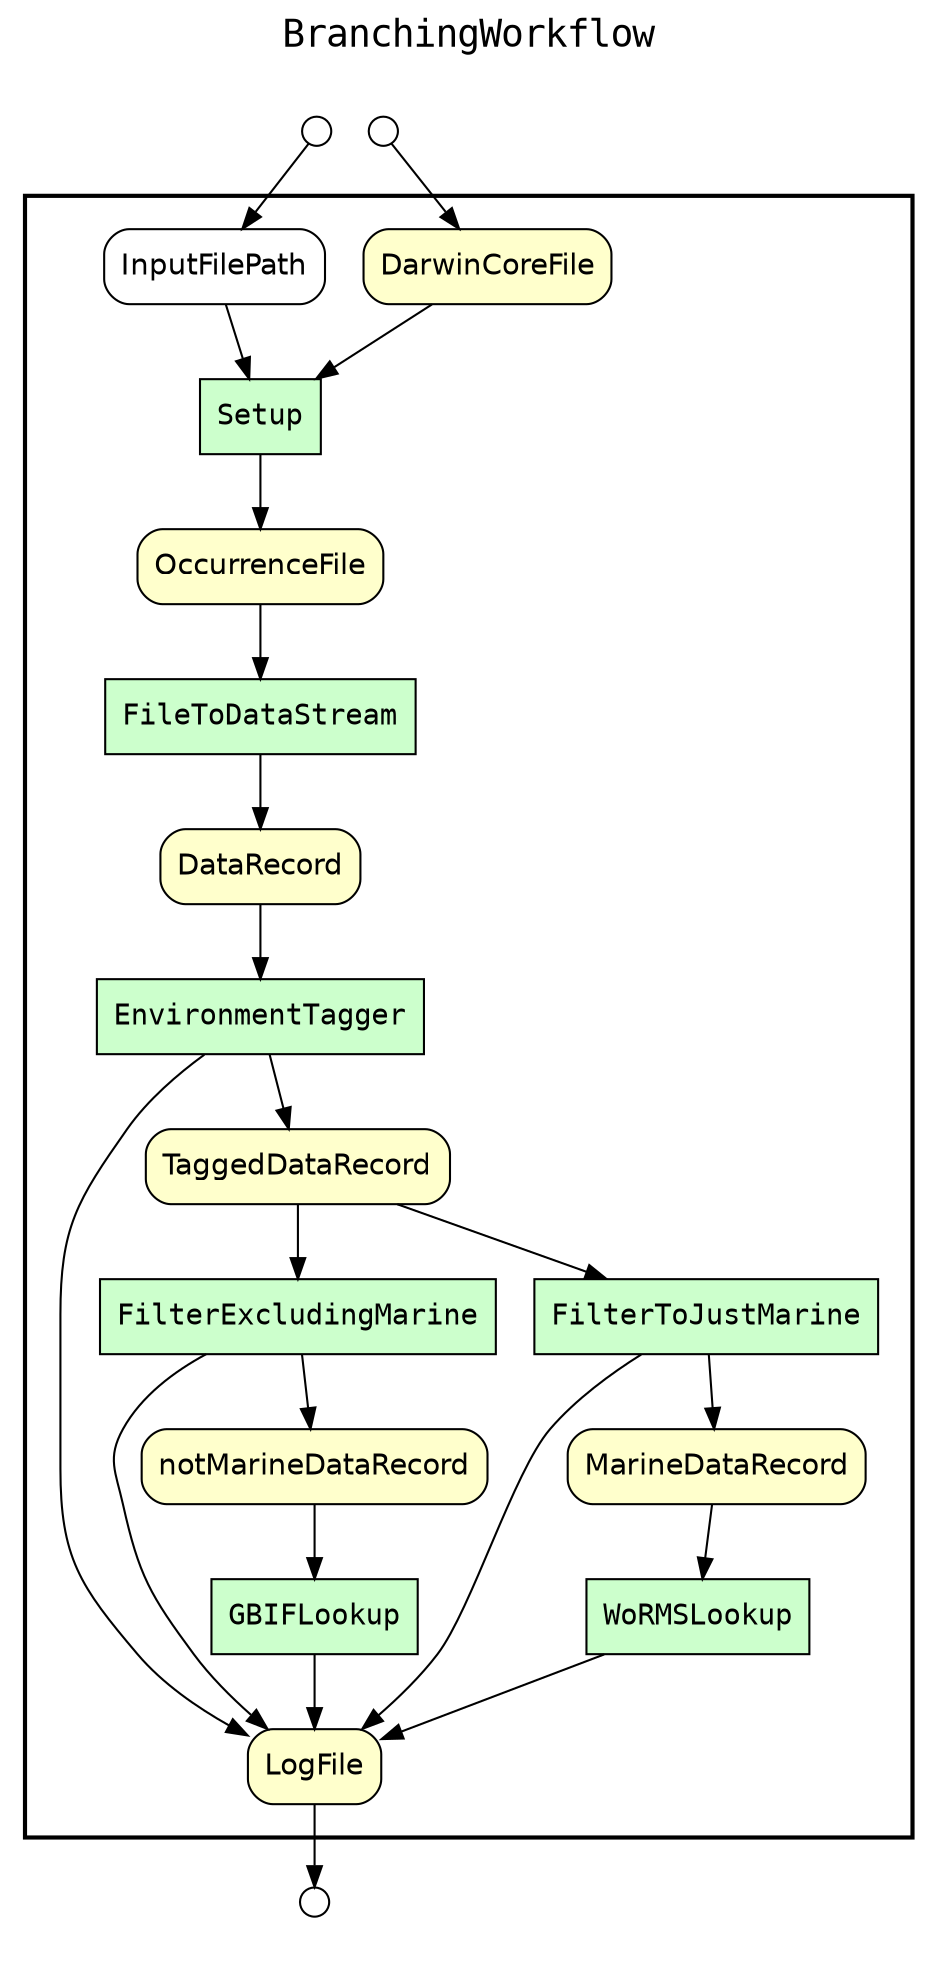 
digraph yw_data_view {
rankdir=TB
fontname=Courier; fontsize=18; labelloc=t
label="BranchingWorkflow"
subgraph cluster_workflow { label=""; color=black; penwidth=2
subgraph cluster_workflow_inner { label=""; color=white
node[shape=box style="filled" fillcolor="#CCFFCC" peripheries=1 fontname=Courier]
FileToDataStream
Setup
GBIFLookup
WoRMSLookup
FilterExcludingMarine
FilterToJustMarine
EnvironmentTagger
node[shape=box style="filled" fillcolor="#CCFFCC" peripheries=1 fontname=Courier]
node[shape=box style="rounded,filled" fillcolor="#FFFFCC" peripheries=1 fontname=Helvetica]
DarwinCoreFile
OccurrenceFile
DataRecord
LogFile
TaggedDataRecord
MarineDataRecord
notMarineDataRecord
node[shape=box style="rounded,filled" fillcolor="#FFFFFF" peripheries=1 fontname=Helvetica]
InputFilePath
}}
subgraph cluster_inflows { label=""; color=white; penwidth=2
subgraph cluster_inflows_inner { label=""; color=white
node[shape=circle fillcolor="#FFFFFF" peripheries=1 width=0.2]
DarwinCoreFile_inflow [label=""]
InputFilePath_inflow [label=""]
}}
subgraph cluster_outflows { label=""; color=white; penwidth=2
subgraph cluster_outflows_inner { label=""; color=white
node[shape=circle fillcolor="#FFFFFF" peripheries=1 width=0.2]
LogFile_outflow [label=""]
}}
notMarineDataRecord -> GBIFLookup
MarineDataRecord -> WoRMSLookup
TaggedDataRecord -> FilterExcludingMarine
TaggedDataRecord -> FilterToJustMarine
DataRecord -> EnvironmentTagger
OccurrenceFile -> FileToDataStream
DarwinCoreFile -> Setup
InputFilePath -> Setup
Setup -> OccurrenceFile
FileToDataStream -> DataRecord
EnvironmentTagger -> LogFile
EnvironmentTagger -> TaggedDataRecord
FilterToJustMarine -> LogFile
FilterToJustMarine -> MarineDataRecord
FilterExcludingMarine -> LogFile
FilterExcludingMarine -> notMarineDataRecord
WoRMSLookup -> LogFile
GBIFLookup -> LogFile
DarwinCoreFile_inflow -> DarwinCoreFile
InputFilePath_inflow -> InputFilePath
LogFile -> LogFile_outflow
}

